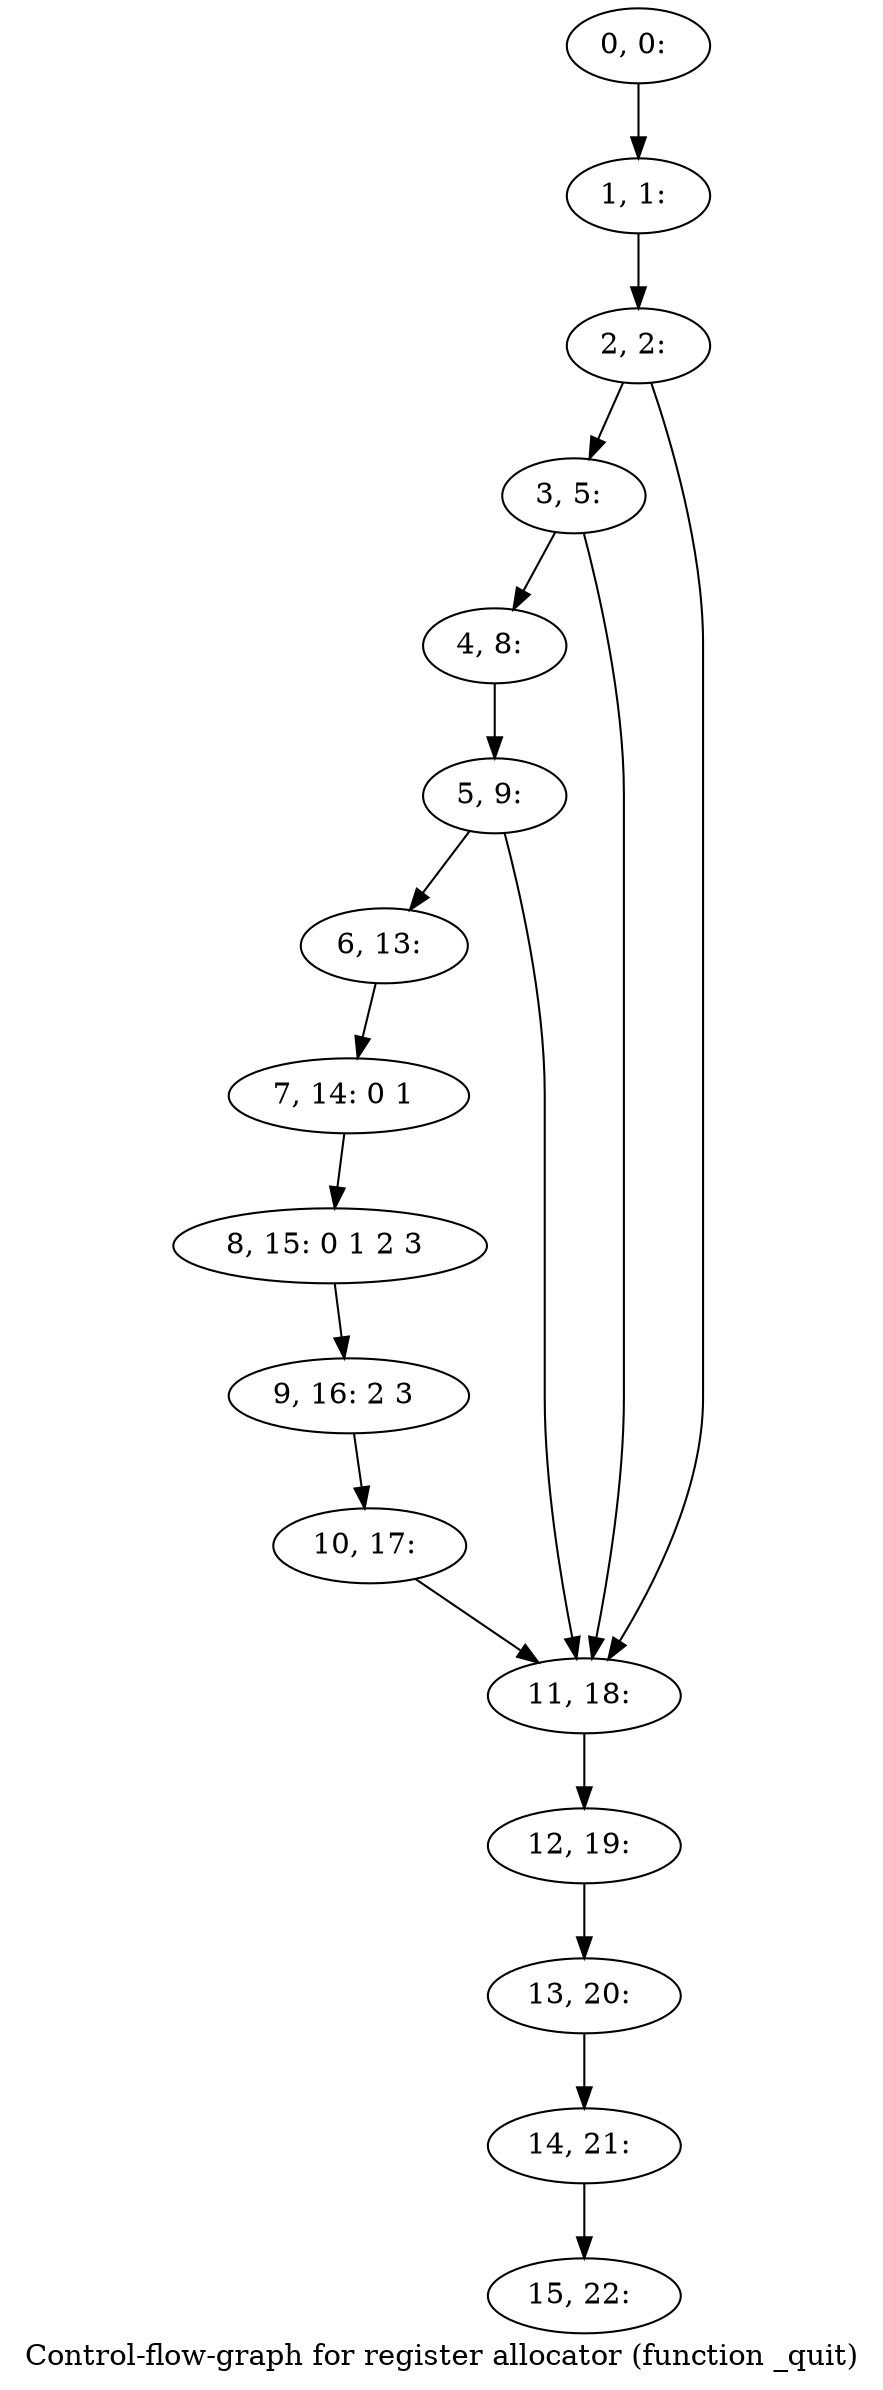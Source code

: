 digraph G {
graph [label="Control-flow-graph for register allocator (function _quit)"]
0[label="0, 0: "];
1[label="1, 1: "];
2[label="2, 2: "];
3[label="3, 5: "];
4[label="4, 8: "];
5[label="5, 9: "];
6[label="6, 13: "];
7[label="7, 14: 0 1 "];
8[label="8, 15: 0 1 2 3 "];
9[label="9, 16: 2 3 "];
10[label="10, 17: "];
11[label="11, 18: "];
12[label="12, 19: "];
13[label="13, 20: "];
14[label="14, 21: "];
15[label="15, 22: "];
0->1 ;
1->2 ;
2->3 ;
2->11 ;
3->4 ;
3->11 ;
4->5 ;
5->6 ;
5->11 ;
6->7 ;
7->8 ;
8->9 ;
9->10 ;
10->11 ;
11->12 ;
12->13 ;
13->14 ;
14->15 ;
}
